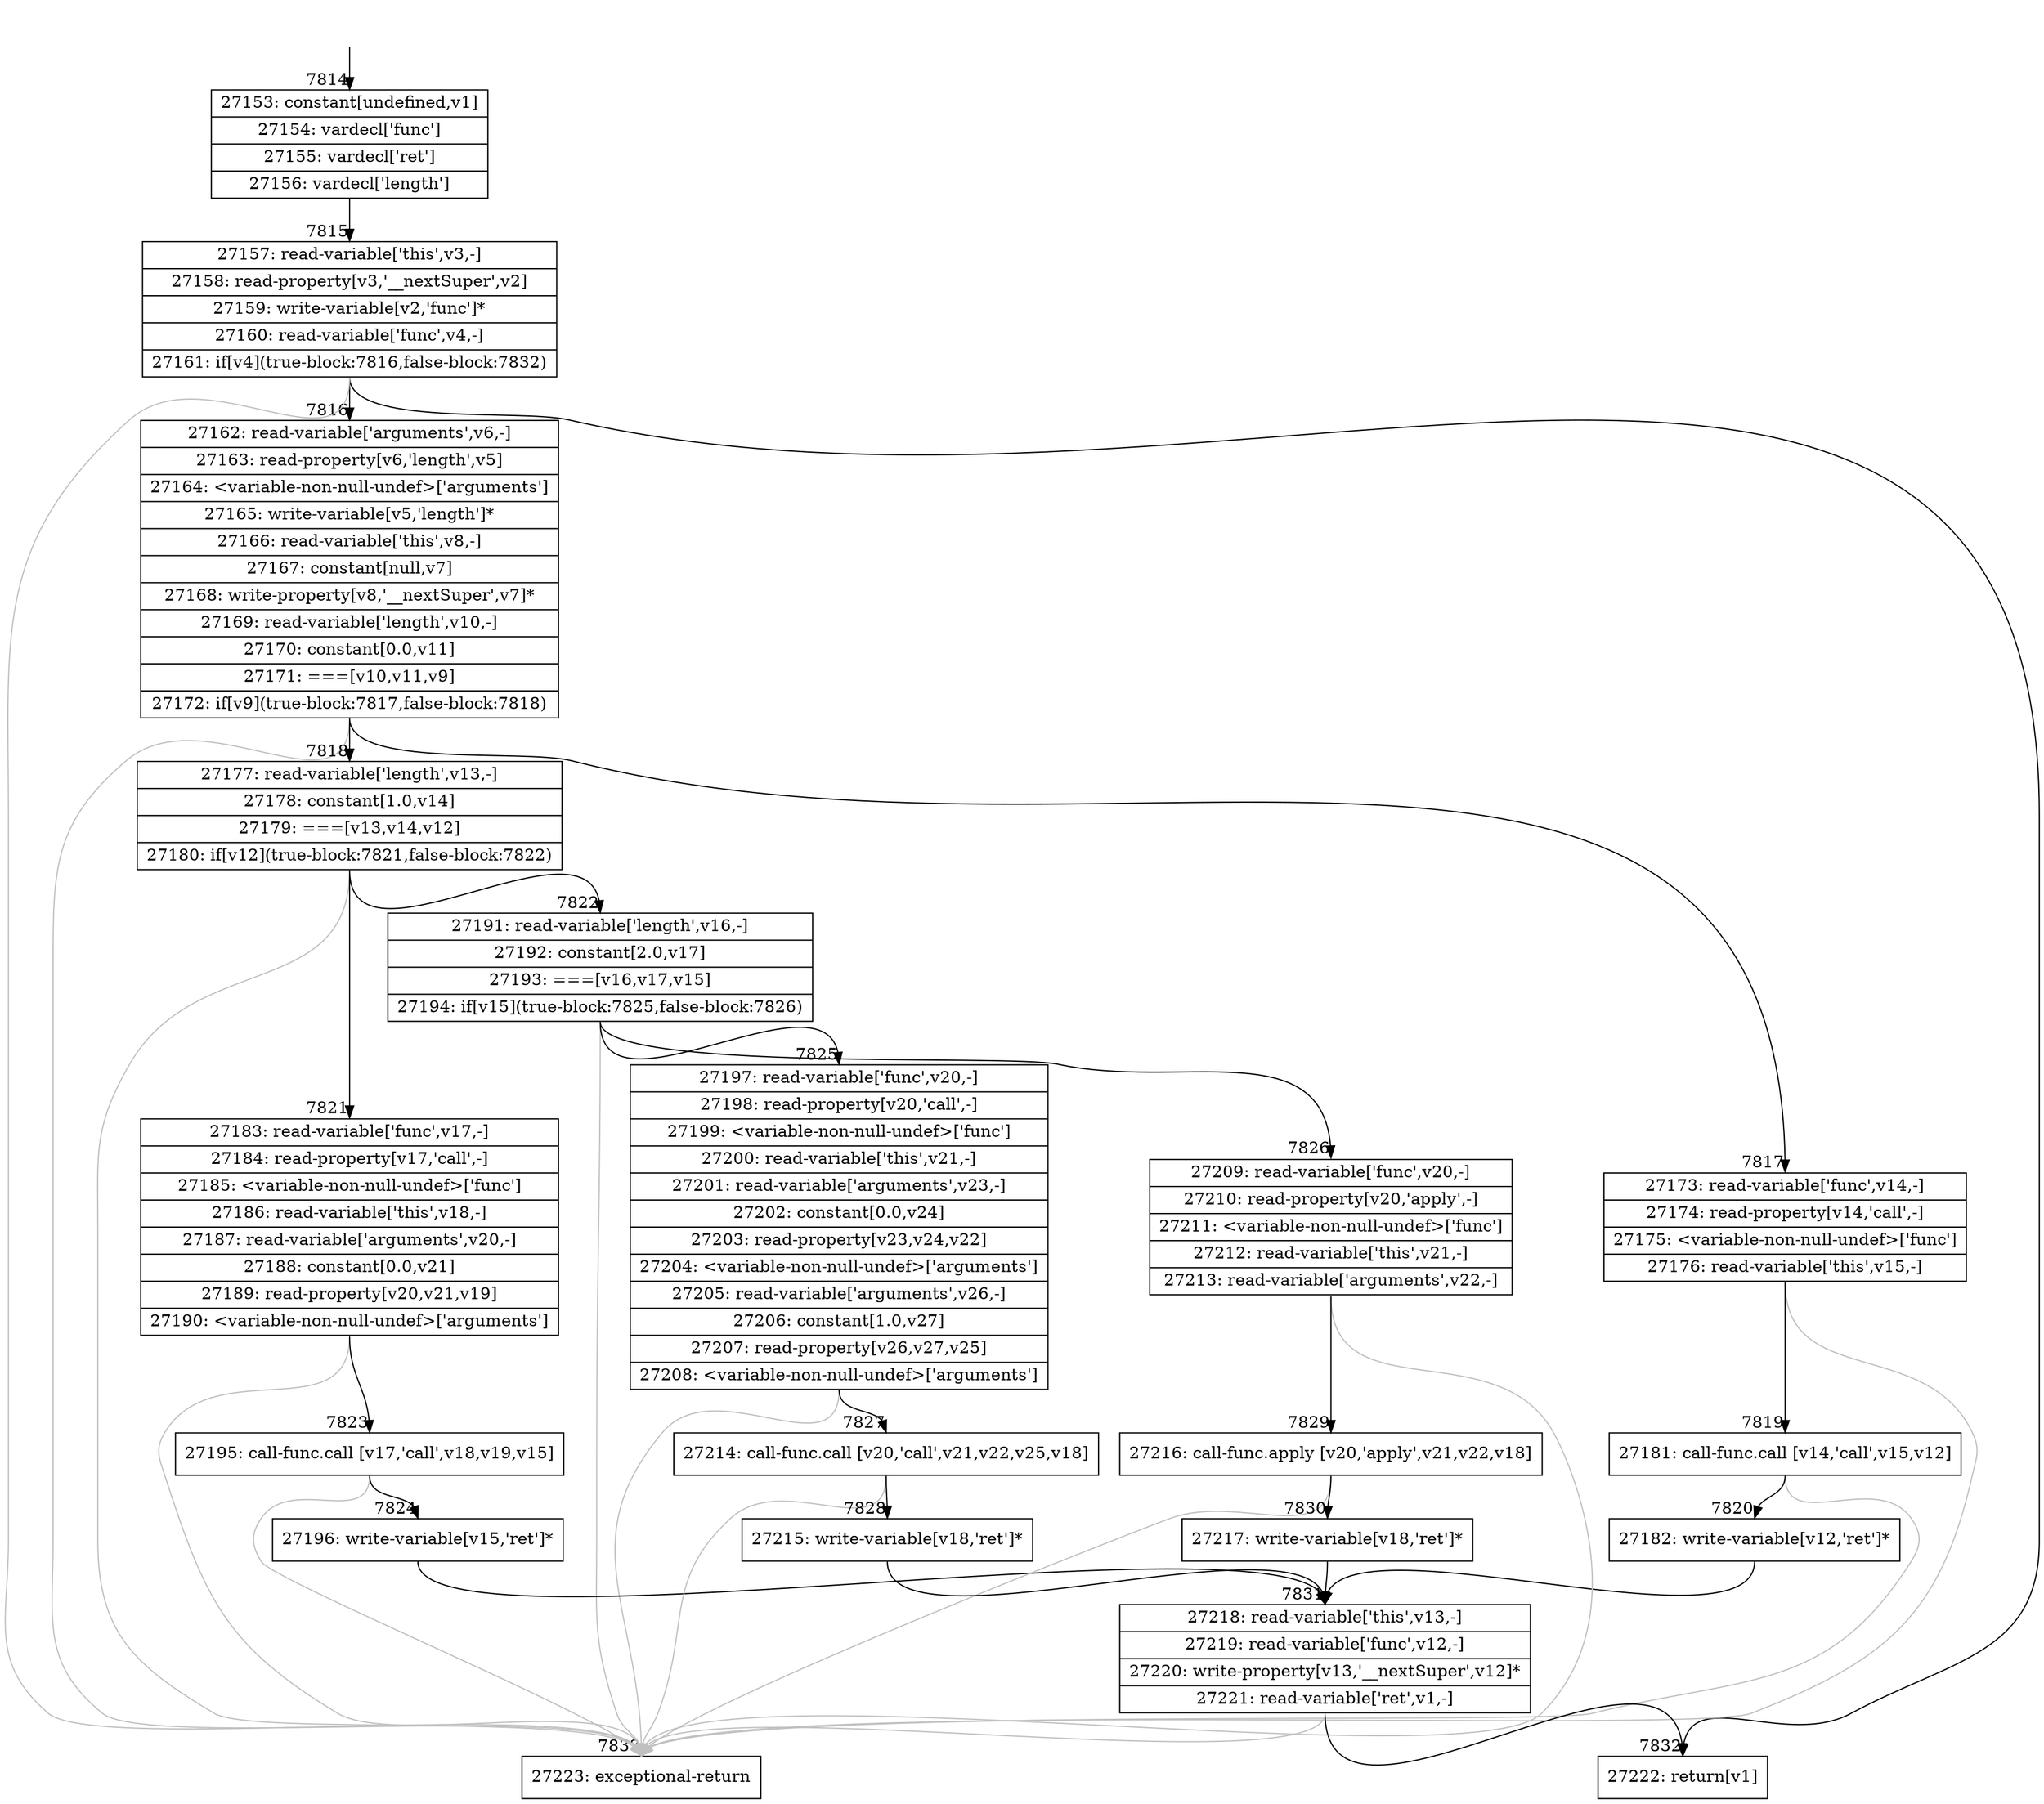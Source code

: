 digraph {
rankdir="TD"
BB_entry663[shape=none,label=""];
BB_entry663 -> BB7814 [tailport=s, headport=n, headlabel="    7814"]
BB7814 [shape=record label="{27153: constant[undefined,v1]|27154: vardecl['func']|27155: vardecl['ret']|27156: vardecl['length']}" ] 
BB7814 -> BB7815 [tailport=s, headport=n, headlabel="      7815"]
BB7815 [shape=record label="{27157: read-variable['this',v3,-]|27158: read-property[v3,'__nextSuper',v2]|27159: write-variable[v2,'func']*|27160: read-variable['func',v4,-]|27161: if[v4](true-block:7816,false-block:7832)}" ] 
BB7815 -> BB7816 [tailport=s, headport=n, headlabel="      7816"]
BB7815 -> BB7832 [tailport=s, headport=n, headlabel="      7832"]
BB7815 -> BB7833 [tailport=s, headport=n, color=gray, headlabel="      7833"]
BB7816 [shape=record label="{27162: read-variable['arguments',v6,-]|27163: read-property[v6,'length',v5]|27164: \<variable-non-null-undef\>['arguments']|27165: write-variable[v5,'length']*|27166: read-variable['this',v8,-]|27167: constant[null,v7]|27168: write-property[v8,'__nextSuper',v7]*|27169: read-variable['length',v10,-]|27170: constant[0.0,v11]|27171: ===[v10,v11,v9]|27172: if[v9](true-block:7817,false-block:7818)}" ] 
BB7816 -> BB7817 [tailport=s, headport=n, headlabel="      7817"]
BB7816 -> BB7818 [tailport=s, headport=n, headlabel="      7818"]
BB7816 -> BB7833 [tailport=s, headport=n, color=gray]
BB7817 [shape=record label="{27173: read-variable['func',v14,-]|27174: read-property[v14,'call',-]|27175: \<variable-non-null-undef\>['func']|27176: read-variable['this',v15,-]}" ] 
BB7817 -> BB7819 [tailport=s, headport=n, headlabel="      7819"]
BB7817 -> BB7833 [tailport=s, headport=n, color=gray]
BB7818 [shape=record label="{27177: read-variable['length',v13,-]|27178: constant[1.0,v14]|27179: ===[v13,v14,v12]|27180: if[v12](true-block:7821,false-block:7822)}" ] 
BB7818 -> BB7821 [tailport=s, headport=n, headlabel="      7821"]
BB7818 -> BB7822 [tailport=s, headport=n, headlabel="      7822"]
BB7818 -> BB7833 [tailport=s, headport=n, color=gray]
BB7819 [shape=record label="{27181: call-func.call [v14,'call',v15,v12]}" ] 
BB7819 -> BB7820 [tailport=s, headport=n, headlabel="      7820"]
BB7819 -> BB7833 [tailport=s, headport=n, color=gray]
BB7820 [shape=record label="{27182: write-variable[v12,'ret']*}" ] 
BB7820 -> BB7831 [tailport=s, headport=n, headlabel="      7831"]
BB7821 [shape=record label="{27183: read-variable['func',v17,-]|27184: read-property[v17,'call',-]|27185: \<variable-non-null-undef\>['func']|27186: read-variable['this',v18,-]|27187: read-variable['arguments',v20,-]|27188: constant[0.0,v21]|27189: read-property[v20,v21,v19]|27190: \<variable-non-null-undef\>['arguments']}" ] 
BB7821 -> BB7823 [tailport=s, headport=n, headlabel="      7823"]
BB7821 -> BB7833 [tailport=s, headport=n, color=gray]
BB7822 [shape=record label="{27191: read-variable['length',v16,-]|27192: constant[2.0,v17]|27193: ===[v16,v17,v15]|27194: if[v15](true-block:7825,false-block:7826)}" ] 
BB7822 -> BB7825 [tailport=s, headport=n, headlabel="      7825"]
BB7822 -> BB7826 [tailport=s, headport=n, headlabel="      7826"]
BB7822 -> BB7833 [tailport=s, headport=n, color=gray]
BB7823 [shape=record label="{27195: call-func.call [v17,'call',v18,v19,v15]}" ] 
BB7823 -> BB7824 [tailport=s, headport=n, headlabel="      7824"]
BB7823 -> BB7833 [tailport=s, headport=n, color=gray]
BB7824 [shape=record label="{27196: write-variable[v15,'ret']*}" ] 
BB7824 -> BB7831 [tailport=s, headport=n]
BB7825 [shape=record label="{27197: read-variable['func',v20,-]|27198: read-property[v20,'call',-]|27199: \<variable-non-null-undef\>['func']|27200: read-variable['this',v21,-]|27201: read-variable['arguments',v23,-]|27202: constant[0.0,v24]|27203: read-property[v23,v24,v22]|27204: \<variable-non-null-undef\>['arguments']|27205: read-variable['arguments',v26,-]|27206: constant[1.0,v27]|27207: read-property[v26,v27,v25]|27208: \<variable-non-null-undef\>['arguments']}" ] 
BB7825 -> BB7827 [tailport=s, headport=n, headlabel="      7827"]
BB7825 -> BB7833 [tailport=s, headport=n, color=gray]
BB7826 [shape=record label="{27209: read-variable['func',v20,-]|27210: read-property[v20,'apply',-]|27211: \<variable-non-null-undef\>['func']|27212: read-variable['this',v21,-]|27213: read-variable['arguments',v22,-]}" ] 
BB7826 -> BB7829 [tailport=s, headport=n, headlabel="      7829"]
BB7826 -> BB7833 [tailport=s, headport=n, color=gray]
BB7827 [shape=record label="{27214: call-func.call [v20,'call',v21,v22,v25,v18]}" ] 
BB7827 -> BB7828 [tailport=s, headport=n, headlabel="      7828"]
BB7827 -> BB7833 [tailport=s, headport=n, color=gray]
BB7828 [shape=record label="{27215: write-variable[v18,'ret']*}" ] 
BB7828 -> BB7831 [tailport=s, headport=n]
BB7829 [shape=record label="{27216: call-func.apply [v20,'apply',v21,v22,v18]}" ] 
BB7829 -> BB7830 [tailport=s, headport=n, headlabel="      7830"]
BB7829 -> BB7833 [tailport=s, headport=n, color=gray]
BB7830 [shape=record label="{27217: write-variable[v18,'ret']*}" ] 
BB7830 -> BB7831 [tailport=s, headport=n]
BB7831 [shape=record label="{27218: read-variable['this',v13,-]|27219: read-variable['func',v12,-]|27220: write-property[v13,'__nextSuper',v12]*|27221: read-variable['ret',v1,-]}" ] 
BB7831 -> BB7832 [tailport=s, headport=n]
BB7831 -> BB7833 [tailport=s, headport=n, color=gray]
BB7832 [shape=record label="{27222: return[v1]}" ] 
BB7833 [shape=record label="{27223: exceptional-return}" ] 
//#$~ 14477
}
